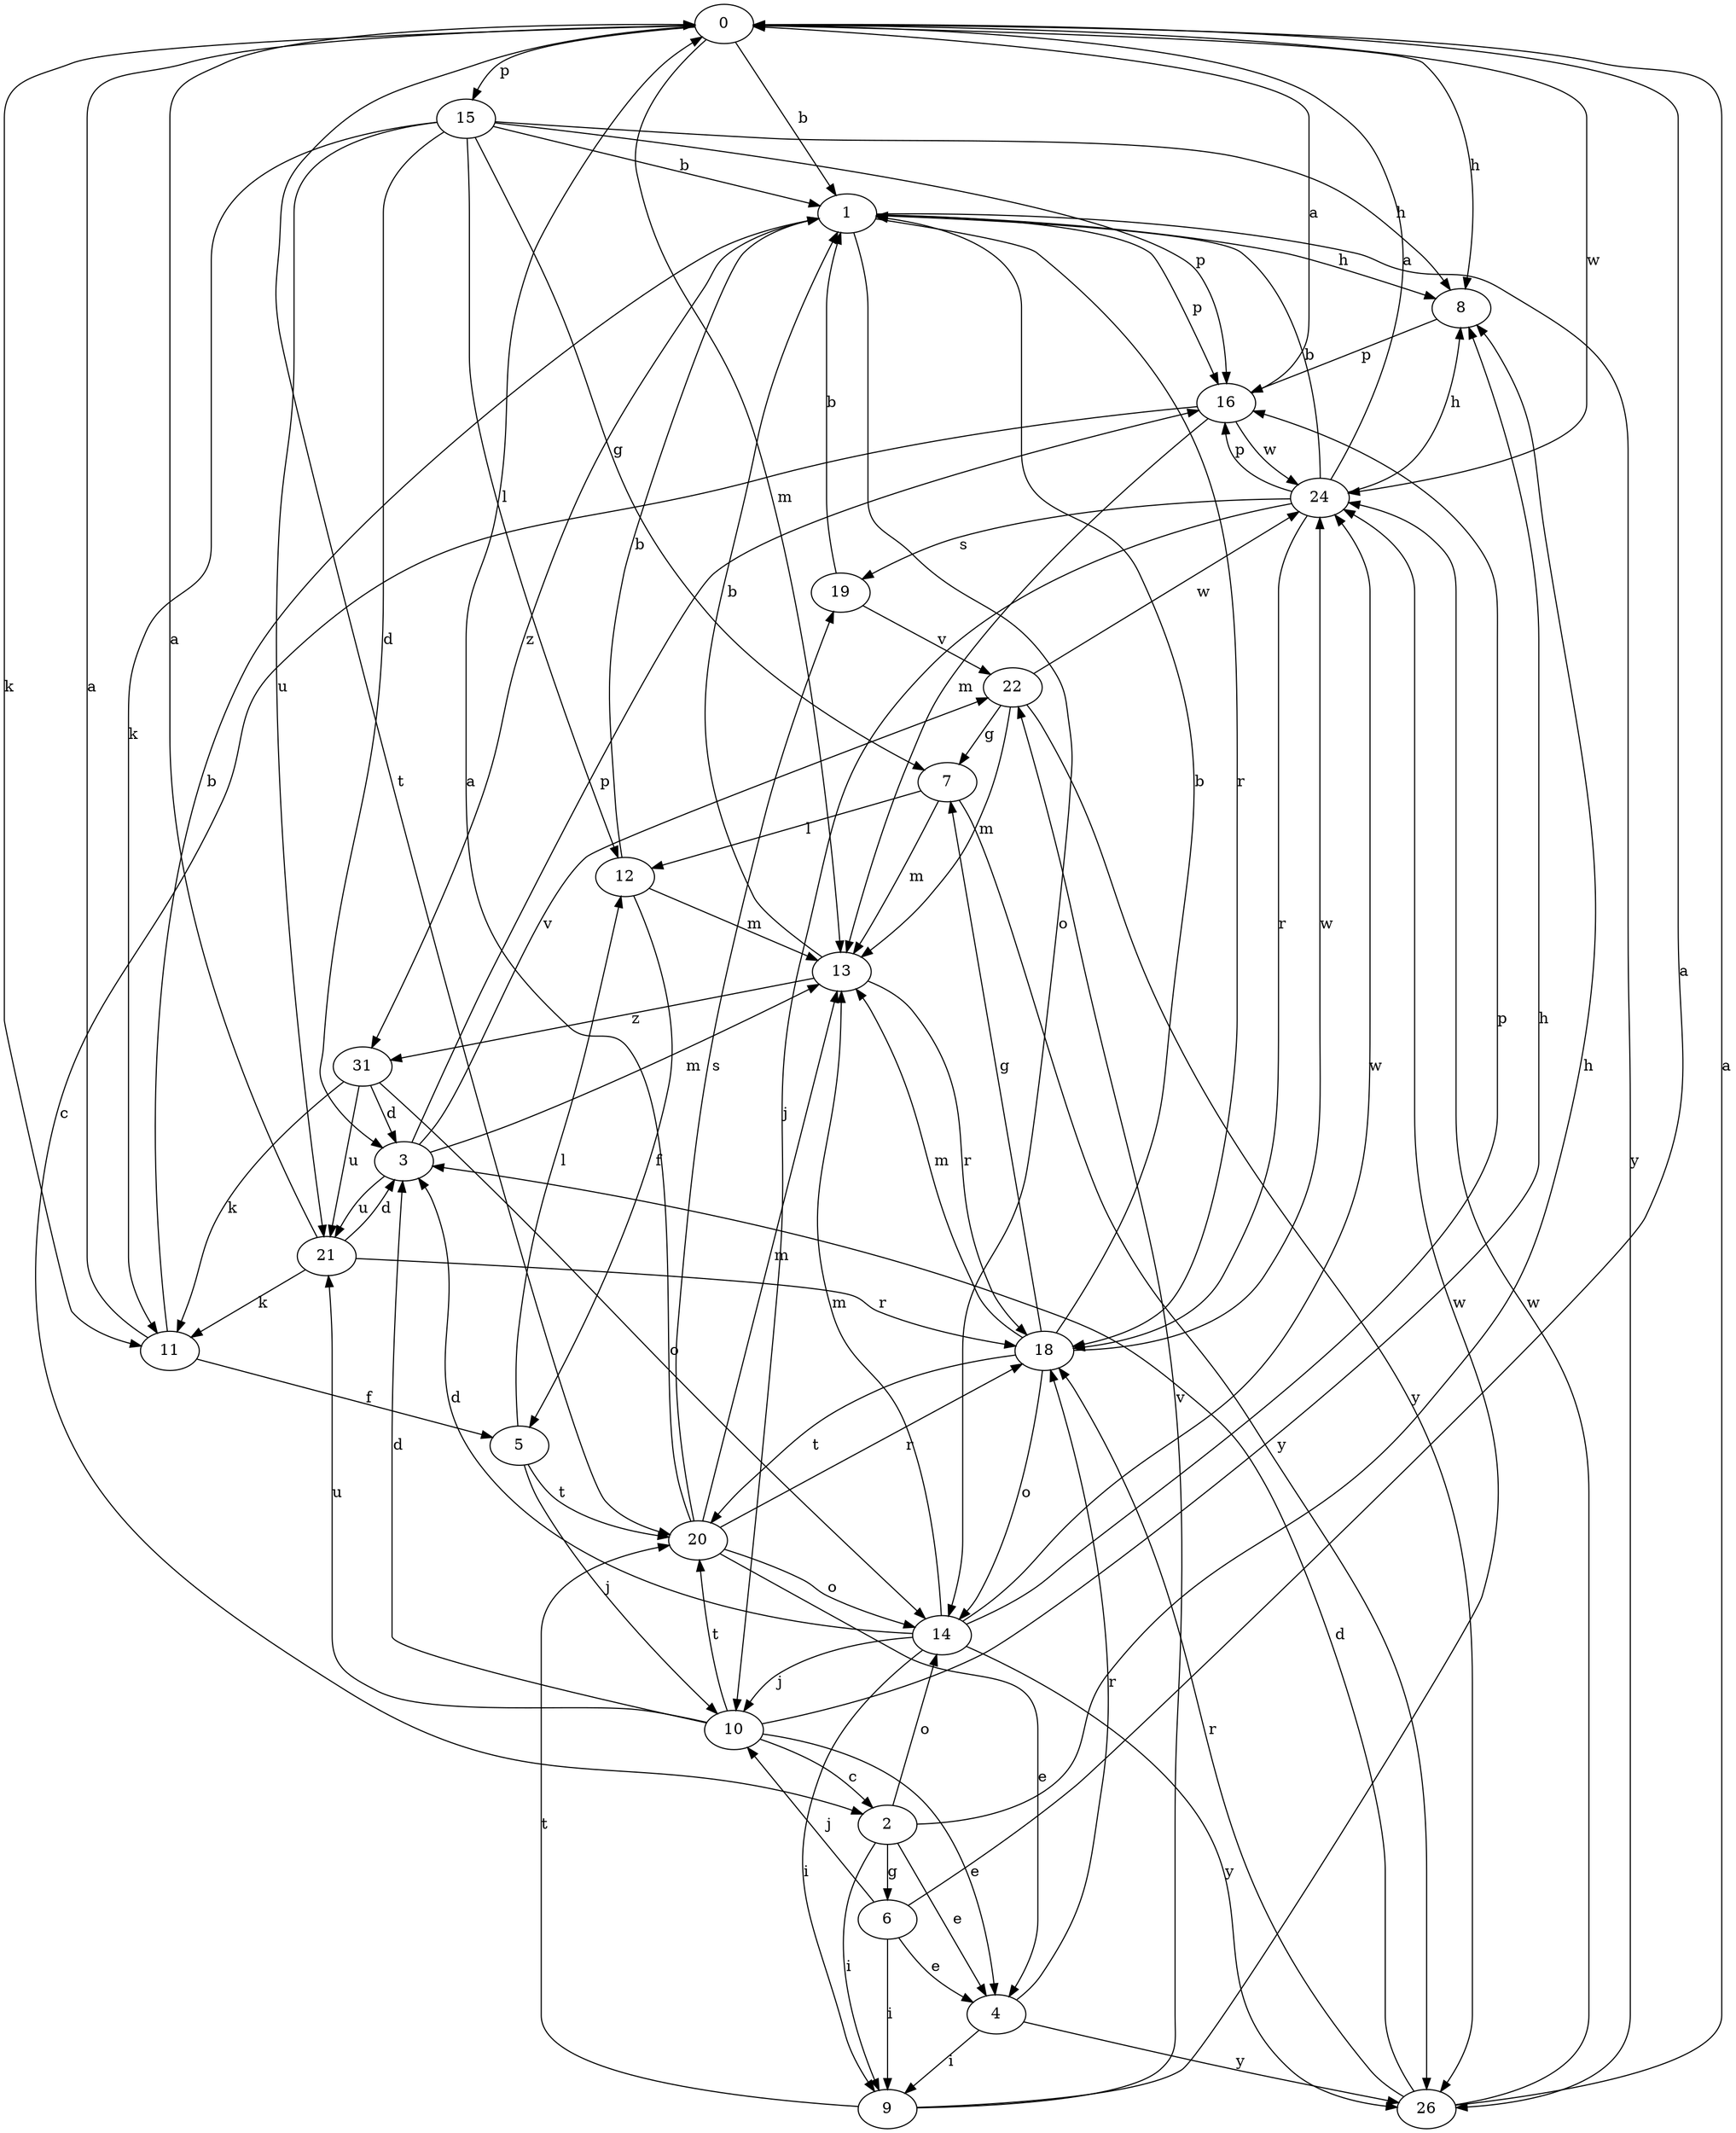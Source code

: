 strict digraph  {
0;
1;
2;
3;
4;
5;
6;
7;
8;
9;
10;
11;
12;
13;
14;
15;
16;
18;
19;
20;
21;
22;
24;
26;
31;
0 -> 1  [label=b];
0 -> 8  [label=h];
0 -> 11  [label=k];
0 -> 13  [label=m];
0 -> 15  [label=p];
0 -> 20  [label=t];
0 -> 24  [label=w];
1 -> 8  [label=h];
1 -> 14  [label=o];
1 -> 16  [label=p];
1 -> 18  [label=r];
1 -> 26  [label=y];
1 -> 31  [label=z];
2 -> 4  [label=e];
2 -> 6  [label=g];
2 -> 8  [label=h];
2 -> 9  [label=i];
2 -> 14  [label=o];
3 -> 13  [label=m];
3 -> 16  [label=p];
3 -> 21  [label=u];
3 -> 22  [label=v];
4 -> 9  [label=i];
4 -> 18  [label=r];
4 -> 26  [label=y];
5 -> 10  [label=j];
5 -> 12  [label=l];
5 -> 20  [label=t];
6 -> 0  [label=a];
6 -> 4  [label=e];
6 -> 9  [label=i];
6 -> 10  [label=j];
7 -> 12  [label=l];
7 -> 13  [label=m];
7 -> 26  [label=y];
8 -> 16  [label=p];
9 -> 20  [label=t];
9 -> 22  [label=v];
9 -> 24  [label=w];
10 -> 2  [label=c];
10 -> 3  [label=d];
10 -> 4  [label=e];
10 -> 8  [label=h];
10 -> 20  [label=t];
10 -> 21  [label=u];
11 -> 0  [label=a];
11 -> 1  [label=b];
11 -> 5  [label=f];
12 -> 1  [label=b];
12 -> 5  [label=f];
12 -> 13  [label=m];
13 -> 1  [label=b];
13 -> 18  [label=r];
13 -> 31  [label=z];
14 -> 3  [label=d];
14 -> 9  [label=i];
14 -> 10  [label=j];
14 -> 13  [label=m];
14 -> 16  [label=p];
14 -> 24  [label=w];
14 -> 26  [label=y];
15 -> 1  [label=b];
15 -> 3  [label=d];
15 -> 7  [label=g];
15 -> 8  [label=h];
15 -> 11  [label=k];
15 -> 12  [label=l];
15 -> 16  [label=p];
15 -> 21  [label=u];
16 -> 0  [label=a];
16 -> 2  [label=c];
16 -> 13  [label=m];
16 -> 24  [label=w];
18 -> 1  [label=b];
18 -> 7  [label=g];
18 -> 13  [label=m];
18 -> 14  [label=o];
18 -> 20  [label=t];
18 -> 24  [label=w];
19 -> 1  [label=b];
19 -> 22  [label=v];
20 -> 0  [label=a];
20 -> 4  [label=e];
20 -> 13  [label=m];
20 -> 14  [label=o];
20 -> 18  [label=r];
20 -> 19  [label=s];
21 -> 0  [label=a];
21 -> 3  [label=d];
21 -> 11  [label=k];
21 -> 18  [label=r];
22 -> 7  [label=g];
22 -> 13  [label=m];
22 -> 24  [label=w];
22 -> 26  [label=y];
24 -> 0  [label=a];
24 -> 1  [label=b];
24 -> 8  [label=h];
24 -> 10  [label=j];
24 -> 16  [label=p];
24 -> 18  [label=r];
24 -> 19  [label=s];
26 -> 0  [label=a];
26 -> 3  [label=d];
26 -> 18  [label=r];
26 -> 24  [label=w];
31 -> 3  [label=d];
31 -> 11  [label=k];
31 -> 14  [label=o];
31 -> 21  [label=u];
}
